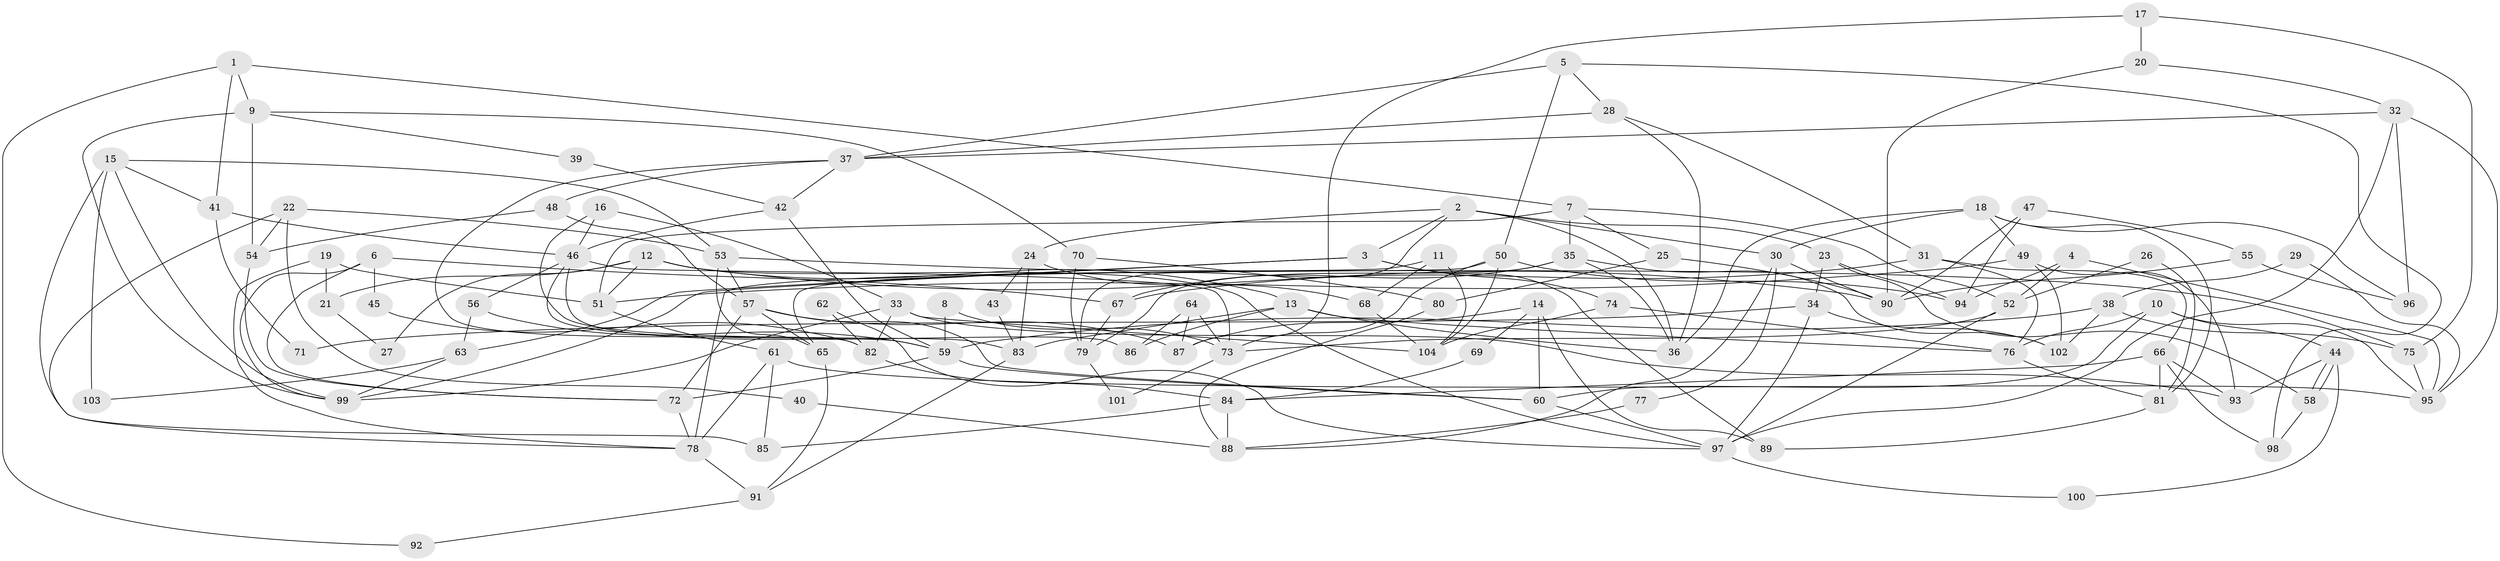 // Generated by graph-tools (version 1.1) at 2025/26/03/09/25 03:26:15]
// undirected, 104 vertices, 208 edges
graph export_dot {
graph [start="1"]
  node [color=gray90,style=filled];
  1;
  2;
  3;
  4;
  5;
  6;
  7;
  8;
  9;
  10;
  11;
  12;
  13;
  14;
  15;
  16;
  17;
  18;
  19;
  20;
  21;
  22;
  23;
  24;
  25;
  26;
  27;
  28;
  29;
  30;
  31;
  32;
  33;
  34;
  35;
  36;
  37;
  38;
  39;
  40;
  41;
  42;
  43;
  44;
  45;
  46;
  47;
  48;
  49;
  50;
  51;
  52;
  53;
  54;
  55;
  56;
  57;
  58;
  59;
  60;
  61;
  62;
  63;
  64;
  65;
  66;
  67;
  68;
  69;
  70;
  71;
  72;
  73;
  74;
  75;
  76;
  77;
  78;
  79;
  80;
  81;
  82;
  83;
  84;
  85;
  86;
  87;
  88;
  89;
  90;
  91;
  92;
  93;
  94;
  95;
  96;
  97;
  98;
  99;
  100;
  101;
  102;
  103;
  104;
  1 -- 7;
  1 -- 9;
  1 -- 41;
  1 -- 92;
  2 -- 23;
  2 -- 3;
  2 -- 24;
  2 -- 30;
  2 -- 36;
  2 -- 79;
  3 -- 99;
  3 -- 63;
  3 -- 74;
  3 -- 89;
  4 -- 52;
  4 -- 95;
  4 -- 94;
  5 -- 28;
  5 -- 37;
  5 -- 50;
  5 -- 98;
  6 -- 67;
  6 -- 72;
  6 -- 45;
  6 -- 99;
  7 -- 25;
  7 -- 51;
  7 -- 35;
  7 -- 52;
  8 -- 73;
  8 -- 59;
  9 -- 54;
  9 -- 99;
  9 -- 39;
  9 -- 70;
  10 -- 95;
  10 -- 76;
  10 -- 44;
  10 -- 60;
  11 -- 78;
  11 -- 104;
  11 -- 68;
  12 -- 90;
  12 -- 97;
  12 -- 13;
  12 -- 21;
  12 -- 27;
  12 -- 51;
  13 -- 76;
  13 -- 36;
  13 -- 83;
  13 -- 86;
  14 -- 60;
  14 -- 87;
  14 -- 69;
  14 -- 89;
  15 -- 53;
  15 -- 99;
  15 -- 41;
  15 -- 85;
  15 -- 103;
  16 -- 46;
  16 -- 83;
  16 -- 33;
  17 -- 20;
  17 -- 75;
  17 -- 87;
  18 -- 49;
  18 -- 36;
  18 -- 30;
  18 -- 81;
  18 -- 96;
  19 -- 78;
  19 -- 51;
  19 -- 21;
  20 -- 32;
  20 -- 90;
  21 -- 27;
  22 -- 78;
  22 -- 53;
  22 -- 40;
  22 -- 54;
  23 -- 94;
  23 -- 34;
  23 -- 58;
  24 -- 68;
  24 -- 43;
  24 -- 83;
  25 -- 90;
  25 -- 80;
  26 -- 81;
  26 -- 52;
  28 -- 36;
  28 -- 31;
  28 -- 37;
  29 -- 38;
  29 -- 95;
  30 -- 77;
  30 -- 88;
  30 -- 90;
  31 -- 66;
  31 -- 67;
  31 -- 76;
  32 -- 37;
  32 -- 95;
  32 -- 96;
  32 -- 97;
  33 -- 93;
  33 -- 82;
  33 -- 99;
  33 -- 104;
  34 -- 97;
  34 -- 102;
  34 -- 71;
  35 -- 36;
  35 -- 67;
  35 -- 79;
  35 -- 102;
  37 -- 42;
  37 -- 48;
  37 -- 82;
  38 -- 59;
  38 -- 102;
  38 -- 75;
  39 -- 42;
  40 -- 88;
  41 -- 46;
  41 -- 71;
  42 -- 59;
  42 -- 46;
  43 -- 83;
  44 -- 58;
  44 -- 58;
  44 -- 93;
  44 -- 100;
  45 -- 82;
  46 -- 73;
  46 -- 56;
  46 -- 59;
  46 -- 86;
  47 -- 94;
  47 -- 55;
  47 -- 90;
  48 -- 57;
  48 -- 54;
  49 -- 93;
  49 -- 51;
  49 -- 102;
  50 -- 104;
  50 -- 65;
  50 -- 73;
  50 -- 94;
  51 -- 61;
  52 -- 97;
  52 -- 73;
  53 -- 57;
  53 -- 65;
  53 -- 75;
  54 -- 72;
  55 -- 96;
  55 -- 90;
  56 -- 59;
  56 -- 63;
  57 -- 60;
  57 -- 87;
  57 -- 65;
  57 -- 72;
  58 -- 98;
  59 -- 72;
  59 -- 60;
  60 -- 97;
  61 -- 78;
  61 -- 85;
  61 -- 95;
  62 -- 82;
  62 -- 97;
  63 -- 99;
  63 -- 103;
  64 -- 86;
  64 -- 73;
  64 -- 87;
  65 -- 91;
  66 -- 98;
  66 -- 81;
  66 -- 84;
  66 -- 93;
  67 -- 79;
  68 -- 104;
  69 -- 84;
  70 -- 79;
  70 -- 80;
  72 -- 78;
  73 -- 101;
  74 -- 76;
  74 -- 104;
  75 -- 95;
  76 -- 81;
  77 -- 88;
  78 -- 91;
  79 -- 101;
  80 -- 88;
  81 -- 89;
  82 -- 84;
  83 -- 91;
  84 -- 85;
  84 -- 88;
  91 -- 92;
  97 -- 100;
}
